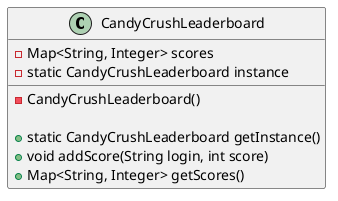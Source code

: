 @startuml
class CandyCrushLeaderboard {
    - Map<String, Integer> scores
    - static CandyCrushLeaderboard instance
    - CandyCrushLeaderboard()

    + static CandyCrushLeaderboard getInstance()
    + void addScore(String login, int score)
    + Map<String, Integer> getScores()
}
@enduml
